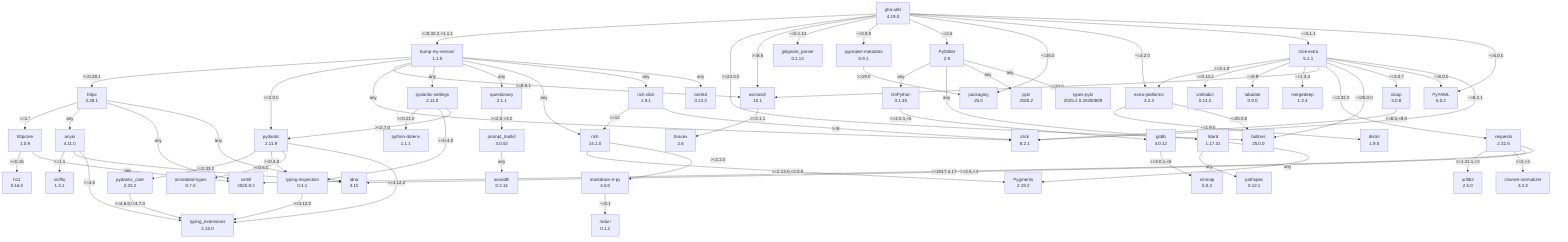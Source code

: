 flowchart TD
    classDef missing stroke-dasharray: 5
    annotated-types["annotated-types\n0.7.0"]
    anyio["anyio\n4.11.0"]
    boltons["boltons\n25.0.0"]
    bracex["bracex\n2.6"]
    bump-my-version["bump-my-version\n1.1.0"]
    certifi["certifi\n2025.8.3"]
    charset-normalizer["charset-normalizer\n3.4.3"]
    click-extra["click-extra\n5.1.1"]
    click_0["click\n8.2.1"]
    cloup["cloup\n3.0.8"]
    distro["distro\n1.9.0"]
    extra-platforms["extra-platforms\n3.2.3"]
    gha-utils["gha-utils\n4.19.0"]
    gitdb["gitdb\n4.0.12"]
    gitignore-parser["gitignore_parser\n0.1.13"]
    gitpython["GitPython\n3.1.45"]
    h11["h11\n0.16.0"]
    httpcore["httpcore\n1.0.9"]
    httpx["httpx\n0.28.1"]
    idna["idna\n3.10"]
    lizard["lizard\n1.17.31"]
    markdown-it-py["markdown-it-py\n4.0.0"]
    mdurl["mdurl\n0.1.2"]
    mergedeep["mergedeep\n1.3.4"]
    packaging["packaging\n25.0"]
    pathspec["pathspec\n0.12.1"]
    prompt-toolkit["prompt_toolkit\n3.0.52"]
    pydantic-core["pydantic_core\n2.33.2"]
    pydantic-settings["pydantic-settings\n2.11.0"]
    pydantic["pydantic\n2.11.9"]
    pydriller["PyDriller\n2.9"]
    pygments["Pygments\n2.19.2"]
    pyproject-metadata["pyproject-metadata\n0.9.1"]
    python-dotenv["python-dotenv\n1.1.1"]
    pytz["pytz\n2025.2"]
    pyyaml["PyYAML\n6.0.2"]
    questionary["questionary\n2.1.1"]
    requests["requests\n2.32.5"]
    rich-click["rich-click\n1.9.1"]
    rich["rich\n14.1.0"]
    smmap["smmap\n5.0.2"]
    sniffio["sniffio\n1.3.1"]
    tabulate["tabulate\n0.9.0"]
    tomlkit["tomlkit\n0.13.3"]
    types-pytz["types-pytz\n2025.2.0.20250809"]
    typing-extensions["typing_extensions\n4.15.0"]
    typing-inspection["typing-inspection\n0.4.1"]
    urllib3["urllib3\n2.5.0"]
    wcmatch["wcmatch\n10.1"]
    wcwidth["wcwidth\n0.2.14"]
    xmltodict["xmltodict\n0.14.2"]
    anyio -- ">=1.1" --> sniffio
    anyio -- ">=2.8" --> idna
    anyio -- ">=4.5" --> typing-extensions
    bump-my-version -- ">=0.28.1" --> httpx
    bump-my-version -- ">=2.0.0" --> pydantic
    bump-my-version -- ">=8.5.1" --> wcmatch
    bump-my-version -- "any" --> click_0
    bump-my-version -- "any" --> pydantic-settings
    bump-my-version -- "any" --> questionary
    bump-my-version -- "any" --> rich
    bump-my-version -- "any" --> rich-click
    bump-my-version -- "any" --> tomlkit
    click-extra -- ">=3.1.0" --> extra-platforms
    click-extra -- "~=0.14.2" --> xmltodict
    click-extra -- "~=0.9" --> tabulate
    click-extra -- "~=1.3.4" --> mergedeep
    click-extra -- "~=10.0" --> wcmatch
    click-extra -- "~=2.32.3" --> requests
    click-extra -- "~=25.0.0" --> boltons
    click-extra -- "~=3.0.7" --> cloup
    click-extra -- "~=6.0.0" --> pyyaml
    click-extra -- "~=8.2.1" --> click_0
    cloup -- ">=8.0,<9.0" --> click_0
    extra-platforms -- "~=1.9.0" --> distro
    extra-platforms -- "~=25.0.0" --> boltons
    gha-utils -- ">=0.32.2,<1.1.1" --> bump-my-version
    gha-utils -- ">=24.0.0" --> boltons
    gha-utils -- ">=8.5" --> wcmatch
    gha-utils -- "~=0.1.13" --> gitignore-parser
    gha-utils -- "~=0.9.0" --> pyproject-metadata
    gha-utils -- "~=2.6" --> pydriller
    gha-utils -- "~=25.0" --> packaging
    gha-utils -- "~=3.2.0" --> extra-platforms
    gha-utils -- "~=5.1.1" --> click-extra
    gha-utils -- "~=6.0.0" --> pyyaml
    gitdb -- ">=3.0.1,<6" --> smmap
    gitpython -- ">=4.0.1,<5" --> gitdb
    httpcore -- ">=0.16" --> h11
    httpcore -- "any" --> certifi
    httpx -- "==1.*" --> httpcore
    httpx -- "any" --> anyio
    httpx -- "any" --> certifi
    httpx -- "any" --> idna
    lizard -- "any" --> pathspec
    lizard -- "any" --> pygments
    markdown-it-py -- "~=0.1" --> mdurl
    prompt-toolkit -- "any" --> wcwidth
    pydantic -- "==2.33.2" --> pydantic-core
    pydantic -- ">=0.4.0" --> typing-inspection
    pydantic -- ">=0.6.0" --> annotated-types
    pydantic -- ">=4.12.2" --> typing-extensions
    pydantic-core -- ">=4.6.0,!=4.7.0" --> typing-extensions
    pydantic-settings -- ">=0.21.0" --> python-dotenv
    pydantic-settings -- ">=0.4.0" --> typing-inspection
    pydantic-settings -- ">=2.7.0" --> pydantic
    pydriller -- "any" --> gitpython
    pydriller -- "any" --> lizard
    pydriller -- "any" --> pytz
    pydriller -- "any" --> types-pytz
    pyproject-metadata -- ">=19.0" --> packaging
    questionary -- ">=2.0,<4.0" --> prompt-toolkit
    requests -- ">=1.21.1,<3" --> urllib3
    requests -- ">=2,<4" --> charset-normalizer
    requests -- ">=2.5,<4" --> idna
    requests -- ">=2017.4.17" --> certifi
    rich -- ">=2.13.0,<3.0.0" --> pygments
    rich -- ">=2.2.0" --> markdown-it-py
    rich-click -- ">=12" --> rich
    rich-click -- ">=8" --> click_0
    typing-inspection -- ">=4.12.0" --> typing-extensions
    wcmatch -- ">=2.1.1" --> bracex